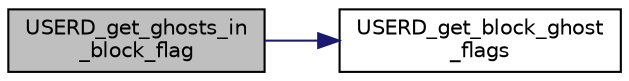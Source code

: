 digraph "USERD_get_ghosts_in_block_flag"
{
  bgcolor="transparent";
  edge [fontname="Helvetica",fontsize="10",labelfontname="Helvetica",labelfontsize="10"];
  node [fontname="Helvetica",fontsize="10",shape=record];
  rankdir="LR";
  Node1 [label="USERD_get_ghosts_in\l_block_flag",height=0.2,width=0.4,color="black", fillcolor="grey75", style="filled", fontcolor="black"];
  Node1 -> Node2 [color="midnightblue",fontsize="10",style="solid",fontname="Helvetica"];
  Node2 [label="USERD_get_block_ghost\l_flags",height=0.2,width=0.4,color="black",URL="$a04499.html#aa3347c1456cf08f1eea3c4894966149f"];
}
